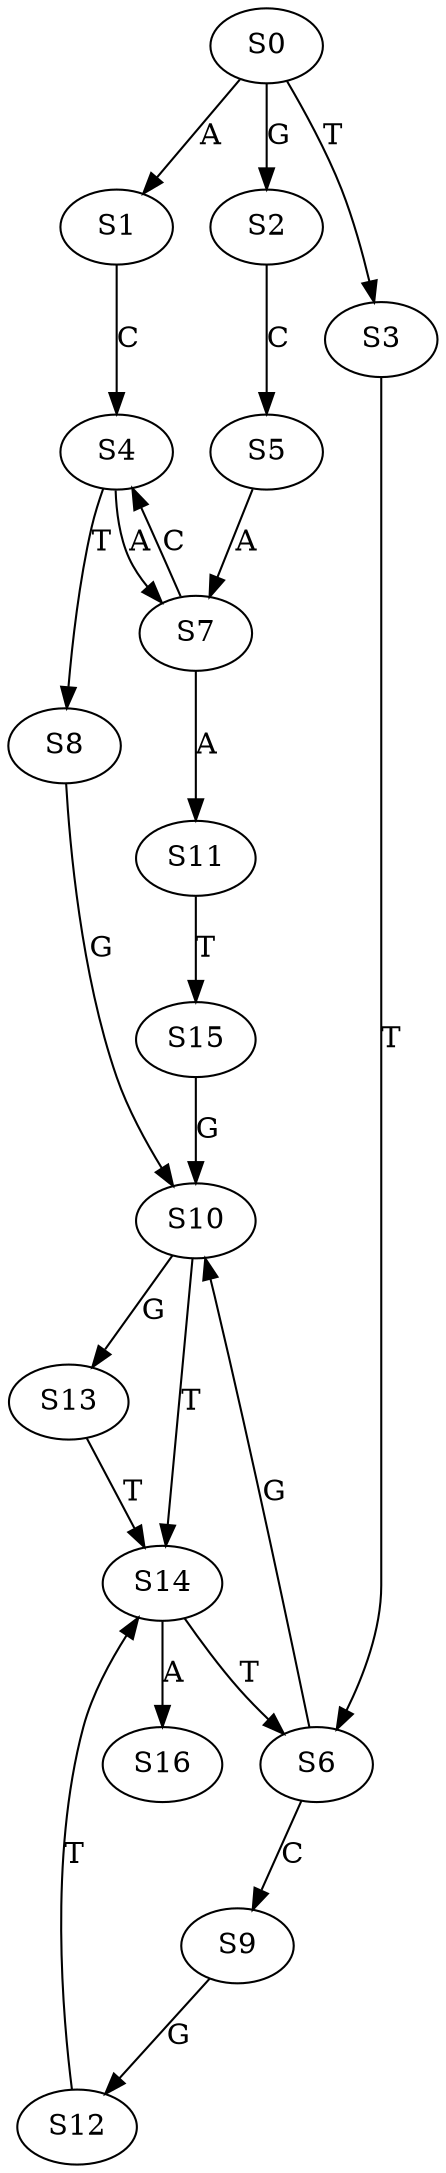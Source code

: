 strict digraph  {
	S0 -> S1 [ label = A ];
	S0 -> S2 [ label = G ];
	S0 -> S3 [ label = T ];
	S1 -> S4 [ label = C ];
	S2 -> S5 [ label = C ];
	S3 -> S6 [ label = T ];
	S4 -> S7 [ label = A ];
	S4 -> S8 [ label = T ];
	S5 -> S7 [ label = A ];
	S6 -> S9 [ label = C ];
	S6 -> S10 [ label = G ];
	S7 -> S11 [ label = A ];
	S7 -> S4 [ label = C ];
	S8 -> S10 [ label = G ];
	S9 -> S12 [ label = G ];
	S10 -> S13 [ label = G ];
	S10 -> S14 [ label = T ];
	S11 -> S15 [ label = T ];
	S12 -> S14 [ label = T ];
	S13 -> S14 [ label = T ];
	S14 -> S16 [ label = A ];
	S14 -> S6 [ label = T ];
	S15 -> S10 [ label = G ];
}

